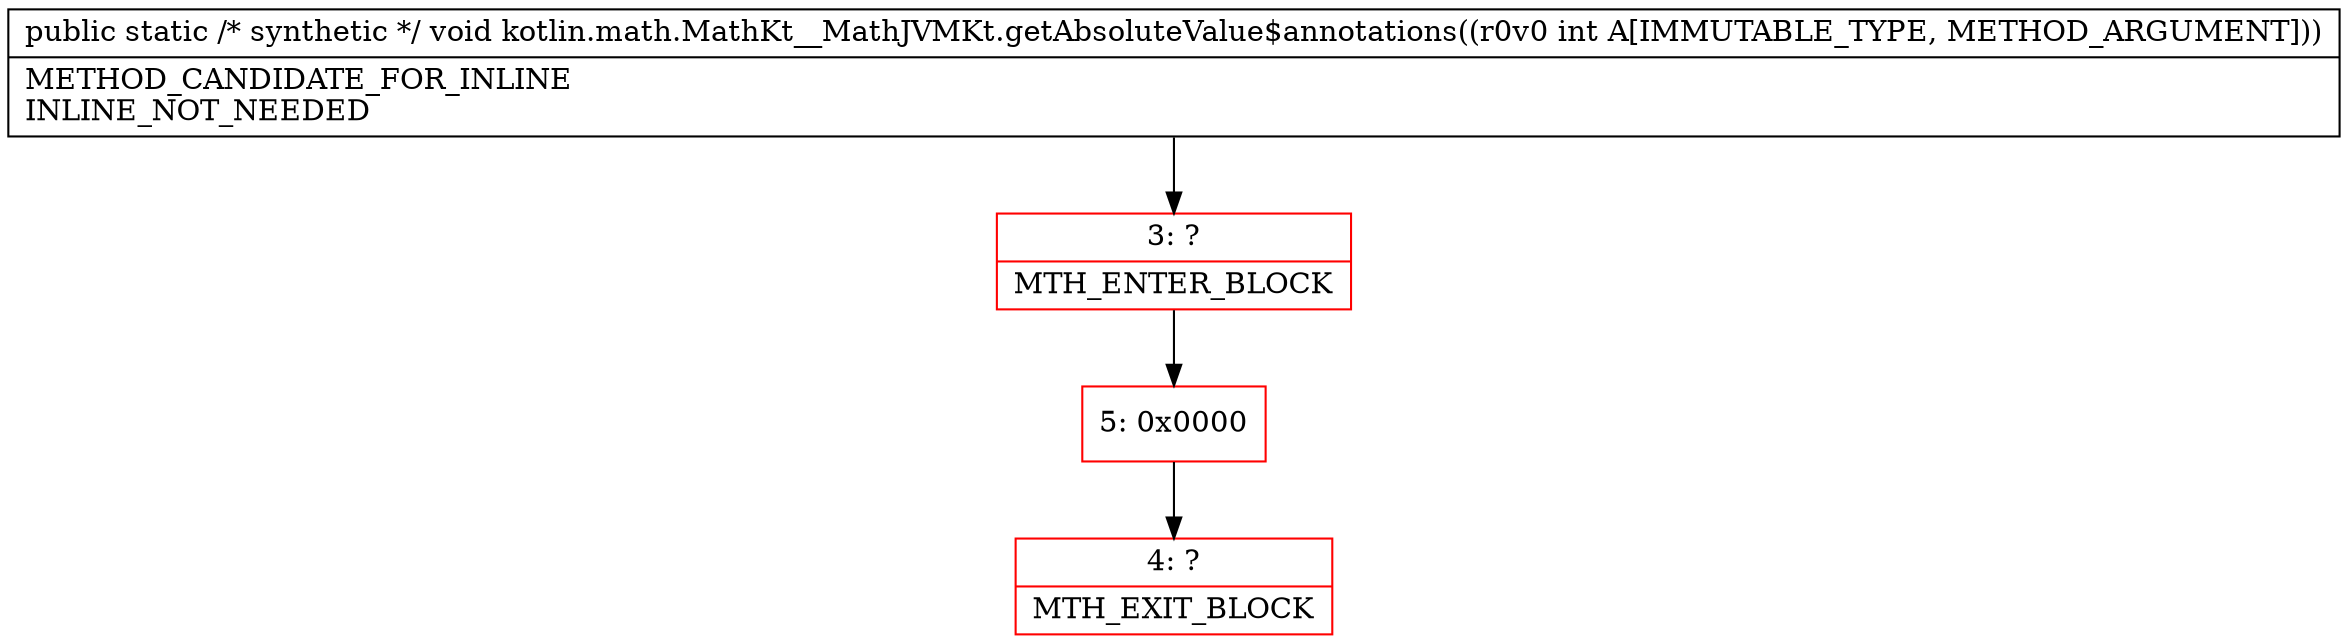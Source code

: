 digraph "CFG forkotlin.math.MathKt__MathJVMKt.getAbsoluteValue$annotations(I)V" {
subgraph cluster_Region_1031430040 {
label = "R(0)";
node [shape=record,color=blue];
}
Node_3 [shape=record,color=red,label="{3\:\ ?|MTH_ENTER_BLOCK\l}"];
Node_5 [shape=record,color=red,label="{5\:\ 0x0000}"];
Node_4 [shape=record,color=red,label="{4\:\ ?|MTH_EXIT_BLOCK\l}"];
MethodNode[shape=record,label="{public static \/* synthetic *\/ void kotlin.math.MathKt__MathJVMKt.getAbsoluteValue$annotations((r0v0 int A[IMMUTABLE_TYPE, METHOD_ARGUMENT]))  | METHOD_CANDIDATE_FOR_INLINE\lINLINE_NOT_NEEDED\l}"];
MethodNode -> Node_3;Node_3 -> Node_5;
Node_5 -> Node_4;
}

